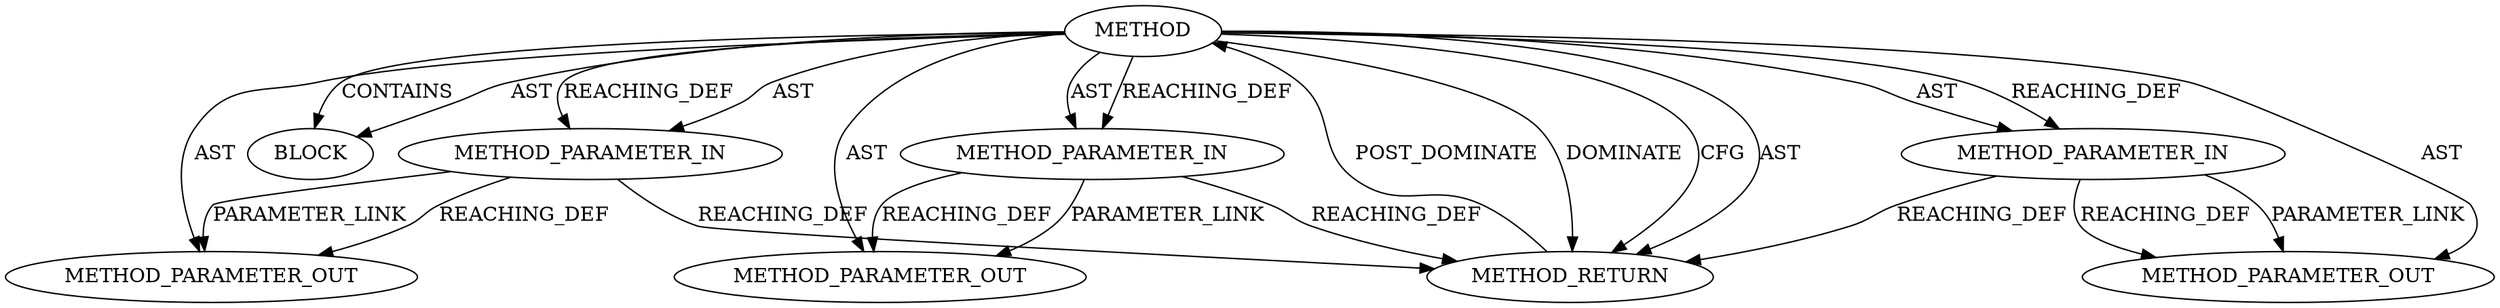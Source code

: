 digraph {
  13602 [label=METHOD_PARAMETER_OUT ORDER=3 CODE="p3" IS_VARIADIC=false TYPE_FULL_NAME="ANY" EVALUATION_STRATEGY="BY_VALUE" INDEX=3 NAME="p3"]
  12826 [label=METHOD AST_PARENT_TYPE="NAMESPACE_BLOCK" AST_PARENT_FULL_NAME="<global>" ORDER=0 CODE="<empty>" FULL_NAME="ceph_decode_entity_addr" IS_EXTERNAL=true FILENAME="<empty>" SIGNATURE="" NAME="ceph_decode_entity_addr"]
  12830 [label=BLOCK ORDER=1 ARGUMENT_INDEX=1 CODE="<empty>" TYPE_FULL_NAME="ANY"]
  12831 [label=METHOD_RETURN ORDER=2 CODE="RET" TYPE_FULL_NAME="ANY" EVALUATION_STRATEGY="BY_VALUE"]
  13601 [label=METHOD_PARAMETER_OUT ORDER=2 CODE="p2" IS_VARIADIC=false TYPE_FULL_NAME="ANY" EVALUATION_STRATEGY="BY_VALUE" INDEX=2 NAME="p2"]
  12828 [label=METHOD_PARAMETER_IN ORDER=2 CODE="p2" IS_VARIADIC=false TYPE_FULL_NAME="ANY" EVALUATION_STRATEGY="BY_VALUE" INDEX=2 NAME="p2"]
  12829 [label=METHOD_PARAMETER_IN ORDER=3 CODE="p3" IS_VARIADIC=false TYPE_FULL_NAME="ANY" EVALUATION_STRATEGY="BY_VALUE" INDEX=3 NAME="p3"]
  12827 [label=METHOD_PARAMETER_IN ORDER=1 CODE="p1" IS_VARIADIC=false TYPE_FULL_NAME="ANY" EVALUATION_STRATEGY="BY_VALUE" INDEX=1 NAME="p1"]
  13600 [label=METHOD_PARAMETER_OUT ORDER=1 CODE="p1" IS_VARIADIC=false TYPE_FULL_NAME="ANY" EVALUATION_STRATEGY="BY_VALUE" INDEX=1 NAME="p1"]
  12828 -> 12831 [label=REACHING_DEF VARIABLE="p2"]
  12827 -> 13600 [label=PARAMETER_LINK ]
  12826 -> 12828 [label=AST ]
  12826 -> 12828 [label=REACHING_DEF VARIABLE=""]
  12828 -> 13601 [label=PARAMETER_LINK ]
  12831 -> 12826 [label=POST_DOMINATE ]
  12826 -> 12831 [label=DOMINATE ]
  12826 -> 12831 [label=CFG ]
  12826 -> 12830 [label=CONTAINS ]
  12826 -> 12829 [label=AST ]
  12826 -> 12827 [label=REACHING_DEF VARIABLE=""]
  12826 -> 13602 [label=AST ]
  12826 -> 12830 [label=AST ]
  12826 -> 12831 [label=AST ]
  12829 -> 12831 [label=REACHING_DEF VARIABLE="p3"]
  12826 -> 12827 [label=AST ]
  12826 -> 13601 [label=AST ]
  12827 -> 12831 [label=REACHING_DEF VARIABLE="p1"]
  12827 -> 13600 [label=REACHING_DEF VARIABLE="p1"]
  12829 -> 13602 [label=REACHING_DEF VARIABLE="p3"]
  12826 -> 13600 [label=AST ]
  12829 -> 13602 [label=PARAMETER_LINK ]
  12828 -> 13601 [label=REACHING_DEF VARIABLE="p2"]
  12826 -> 12829 [label=REACHING_DEF VARIABLE=""]
}
